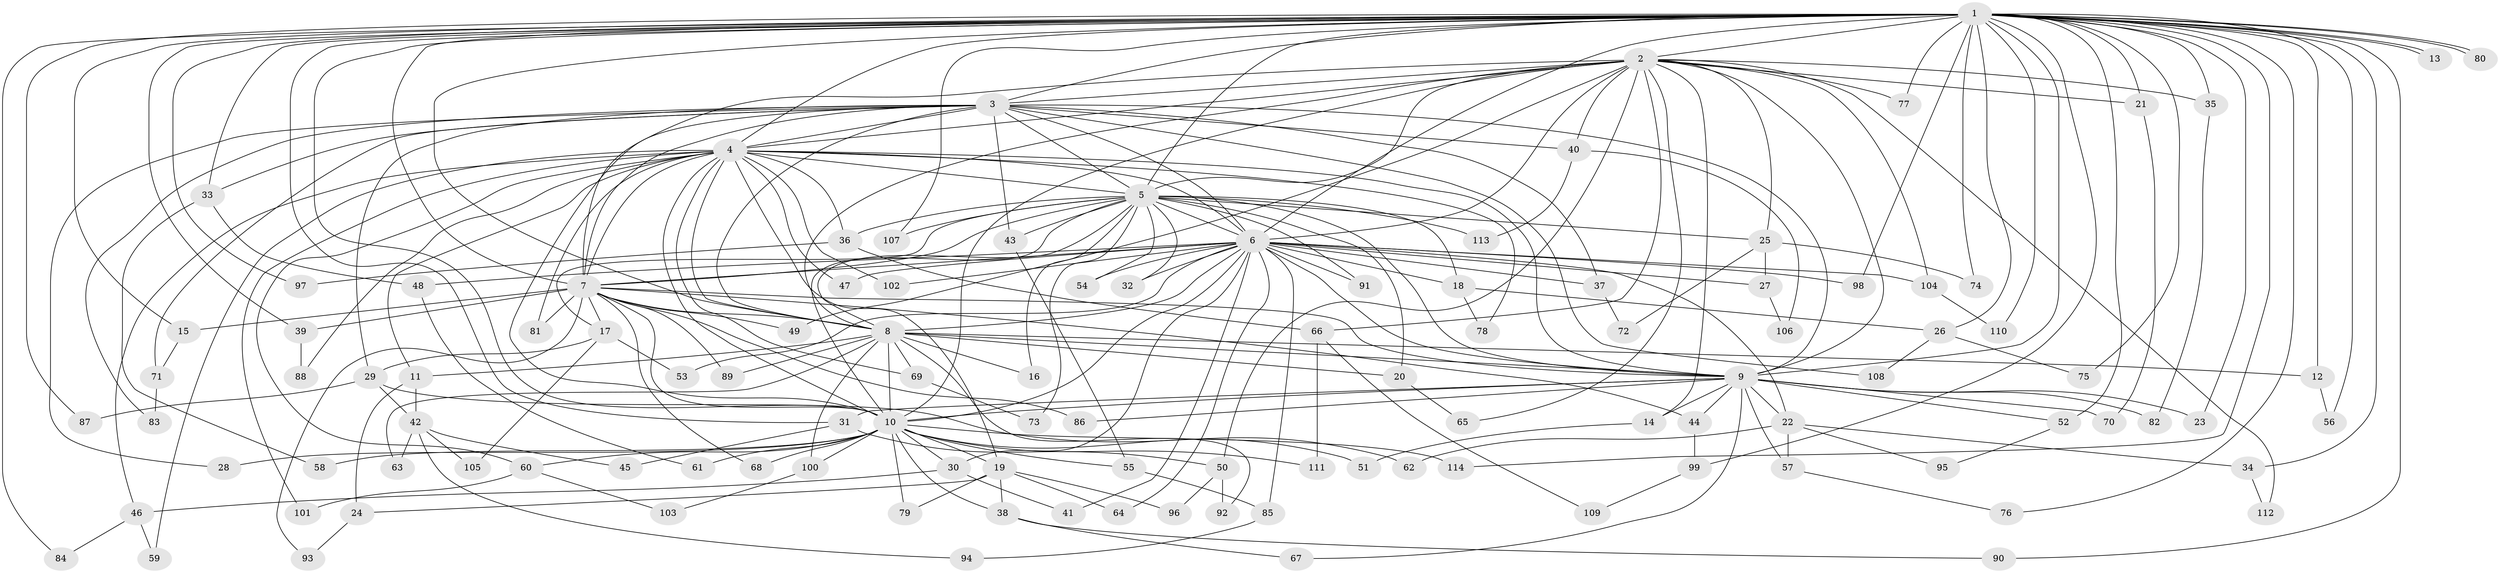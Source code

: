 // coarse degree distribution, {29: 0.014492753623188406, 16: 0.014492753623188406, 21: 0.014492753623188406, 17: 0.014492753623188406, 20: 0.028985507246376812, 14: 0.014492753623188406, 15: 0.014492753623188406, 8: 0.014492753623188406, 2: 0.4782608695652174, 1: 0.028985507246376812, 3: 0.14492753623188406, 7: 0.014492753623188406, 6: 0.028985507246376812, 5: 0.014492753623188406, 4: 0.15942028985507245}
// Generated by graph-tools (version 1.1) at 2025/49/03/04/25 22:49:40]
// undirected, 114 vertices, 253 edges
graph export_dot {
  node [color=gray90,style=filled];
  1;
  2;
  3;
  4;
  5;
  6;
  7;
  8;
  9;
  10;
  11;
  12;
  13;
  14;
  15;
  16;
  17;
  18;
  19;
  20;
  21;
  22;
  23;
  24;
  25;
  26;
  27;
  28;
  29;
  30;
  31;
  32;
  33;
  34;
  35;
  36;
  37;
  38;
  39;
  40;
  41;
  42;
  43;
  44;
  45;
  46;
  47;
  48;
  49;
  50;
  51;
  52;
  53;
  54;
  55;
  56;
  57;
  58;
  59;
  60;
  61;
  62;
  63;
  64;
  65;
  66;
  67;
  68;
  69;
  70;
  71;
  72;
  73;
  74;
  75;
  76;
  77;
  78;
  79;
  80;
  81;
  82;
  83;
  84;
  85;
  86;
  87;
  88;
  89;
  90;
  91;
  92;
  93;
  94;
  95;
  96;
  97;
  98;
  99;
  100;
  101;
  102;
  103;
  104;
  105;
  106;
  107;
  108;
  109;
  110;
  111;
  112;
  113;
  114;
  1 -- 2;
  1 -- 3;
  1 -- 4;
  1 -- 5;
  1 -- 6;
  1 -- 7;
  1 -- 8;
  1 -- 9;
  1 -- 10;
  1 -- 12;
  1 -- 13;
  1 -- 13;
  1 -- 15;
  1 -- 21;
  1 -- 23;
  1 -- 26;
  1 -- 31;
  1 -- 33;
  1 -- 34;
  1 -- 35;
  1 -- 39;
  1 -- 52;
  1 -- 56;
  1 -- 74;
  1 -- 75;
  1 -- 76;
  1 -- 77;
  1 -- 80;
  1 -- 80;
  1 -- 84;
  1 -- 87;
  1 -- 90;
  1 -- 97;
  1 -- 98;
  1 -- 99;
  1 -- 107;
  1 -- 110;
  1 -- 114;
  2 -- 3;
  2 -- 4;
  2 -- 5;
  2 -- 6;
  2 -- 7;
  2 -- 8;
  2 -- 9;
  2 -- 10;
  2 -- 14;
  2 -- 21;
  2 -- 25;
  2 -- 35;
  2 -- 40;
  2 -- 49;
  2 -- 50;
  2 -- 65;
  2 -- 66;
  2 -- 77;
  2 -- 104;
  2 -- 112;
  3 -- 4;
  3 -- 5;
  3 -- 6;
  3 -- 7;
  3 -- 8;
  3 -- 9;
  3 -- 10;
  3 -- 28;
  3 -- 29;
  3 -- 33;
  3 -- 37;
  3 -- 40;
  3 -- 43;
  3 -- 71;
  3 -- 83;
  3 -- 108;
  4 -- 5;
  4 -- 6;
  4 -- 7;
  4 -- 8;
  4 -- 9;
  4 -- 10;
  4 -- 11;
  4 -- 19;
  4 -- 36;
  4 -- 46;
  4 -- 47;
  4 -- 59;
  4 -- 60;
  4 -- 69;
  4 -- 78;
  4 -- 81;
  4 -- 88;
  4 -- 101;
  4 -- 102;
  5 -- 6;
  5 -- 7;
  5 -- 8;
  5 -- 9;
  5 -- 10;
  5 -- 16;
  5 -- 17;
  5 -- 18;
  5 -- 20;
  5 -- 25;
  5 -- 32;
  5 -- 36;
  5 -- 43;
  5 -- 54;
  5 -- 73;
  5 -- 91;
  5 -- 107;
  5 -- 113;
  6 -- 7;
  6 -- 8;
  6 -- 9;
  6 -- 10;
  6 -- 18;
  6 -- 22;
  6 -- 27;
  6 -- 30;
  6 -- 32;
  6 -- 37;
  6 -- 41;
  6 -- 47;
  6 -- 48;
  6 -- 53;
  6 -- 54;
  6 -- 64;
  6 -- 85;
  6 -- 91;
  6 -- 98;
  6 -- 102;
  6 -- 104;
  7 -- 8;
  7 -- 9;
  7 -- 10;
  7 -- 15;
  7 -- 17;
  7 -- 39;
  7 -- 44;
  7 -- 49;
  7 -- 68;
  7 -- 81;
  7 -- 86;
  7 -- 89;
  7 -- 93;
  8 -- 9;
  8 -- 10;
  8 -- 11;
  8 -- 12;
  8 -- 16;
  8 -- 20;
  8 -- 63;
  8 -- 69;
  8 -- 89;
  8 -- 92;
  8 -- 100;
  9 -- 10;
  9 -- 14;
  9 -- 22;
  9 -- 23;
  9 -- 31;
  9 -- 44;
  9 -- 52;
  9 -- 57;
  9 -- 67;
  9 -- 70;
  9 -- 82;
  9 -- 86;
  10 -- 19;
  10 -- 28;
  10 -- 30;
  10 -- 38;
  10 -- 51;
  10 -- 55;
  10 -- 58;
  10 -- 60;
  10 -- 61;
  10 -- 68;
  10 -- 79;
  10 -- 100;
  10 -- 111;
  10 -- 114;
  11 -- 24;
  11 -- 42;
  12 -- 56;
  14 -- 51;
  15 -- 71;
  17 -- 29;
  17 -- 53;
  17 -- 105;
  18 -- 26;
  18 -- 78;
  19 -- 24;
  19 -- 38;
  19 -- 64;
  19 -- 79;
  19 -- 96;
  20 -- 65;
  21 -- 70;
  22 -- 34;
  22 -- 57;
  22 -- 62;
  22 -- 95;
  24 -- 93;
  25 -- 27;
  25 -- 72;
  25 -- 74;
  26 -- 75;
  26 -- 108;
  27 -- 106;
  29 -- 42;
  29 -- 62;
  29 -- 87;
  30 -- 41;
  30 -- 46;
  31 -- 45;
  31 -- 50;
  33 -- 48;
  33 -- 58;
  34 -- 112;
  35 -- 82;
  36 -- 66;
  36 -- 97;
  37 -- 72;
  38 -- 67;
  38 -- 90;
  39 -- 88;
  40 -- 106;
  40 -- 113;
  42 -- 45;
  42 -- 63;
  42 -- 94;
  42 -- 105;
  43 -- 55;
  44 -- 99;
  46 -- 59;
  46 -- 84;
  48 -- 61;
  50 -- 92;
  50 -- 96;
  52 -- 95;
  55 -- 85;
  57 -- 76;
  60 -- 101;
  60 -- 103;
  66 -- 109;
  66 -- 111;
  69 -- 73;
  71 -- 83;
  85 -- 94;
  99 -- 109;
  100 -- 103;
  104 -- 110;
}
